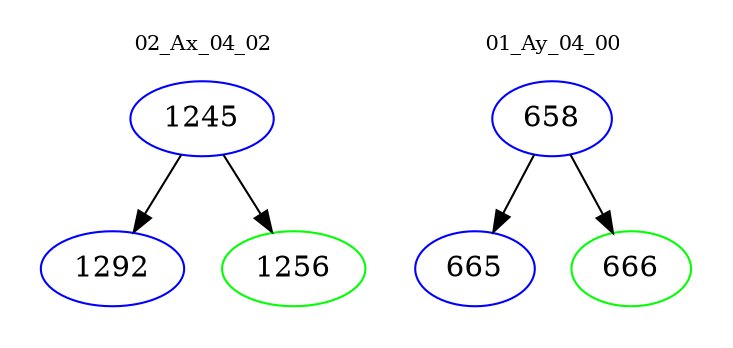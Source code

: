 digraph{
subgraph cluster_0 {
color = white
label = "02_Ax_04_02";
fontsize=10;
T0_1245 [label="1245", color="blue"]
T0_1245 -> T0_1292 [color="black"]
T0_1292 [label="1292", color="blue"]
T0_1245 -> T0_1256 [color="black"]
T0_1256 [label="1256", color="green"]
}
subgraph cluster_1 {
color = white
label = "01_Ay_04_00";
fontsize=10;
T1_658 [label="658", color="blue"]
T1_658 -> T1_665 [color="black"]
T1_665 [label="665", color="blue"]
T1_658 -> T1_666 [color="black"]
T1_666 [label="666", color="green"]
}
}
